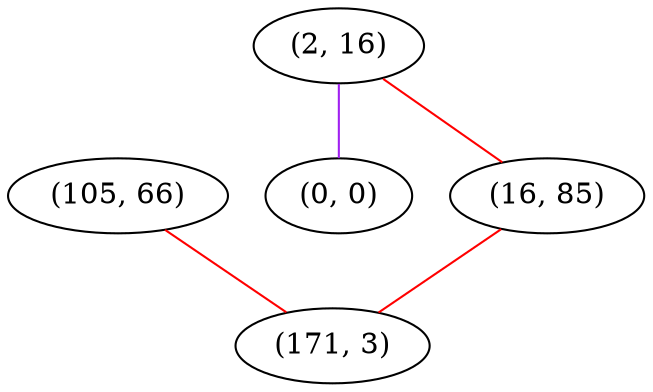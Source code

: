 graph "" {
"(105, 66)";
"(2, 16)";
"(0, 0)";
"(16, 85)";
"(171, 3)";
"(105, 66)" -- "(171, 3)"  [color=red, key=0, weight=1];
"(2, 16)" -- "(0, 0)"  [color=purple, key=0, weight=4];
"(2, 16)" -- "(16, 85)"  [color=red, key=0, weight=1];
"(16, 85)" -- "(171, 3)"  [color=red, key=0, weight=1];
}
